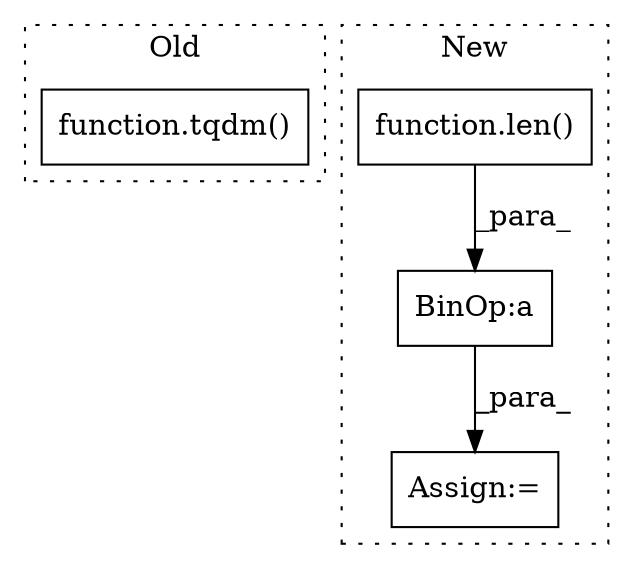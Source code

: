 digraph G {
subgraph cluster0 {
1 [label="function.tqdm()" a="75" s="1572,1601" l="5,1" shape="box"];
label = "Old";
style="dotted";
}
subgraph cluster1 {
2 [label="function.len()" a="75" s="1808,1824" l="4,1" shape="box"];
3 [label="Assign:=" a="68" s="1846" l="3" shape="box"];
4 [label="BinOp:a" a="82" s="1805" l="3" shape="box"];
label = "New";
style="dotted";
}
2 -> 4 [label="_para_"];
4 -> 3 [label="_para_"];
}